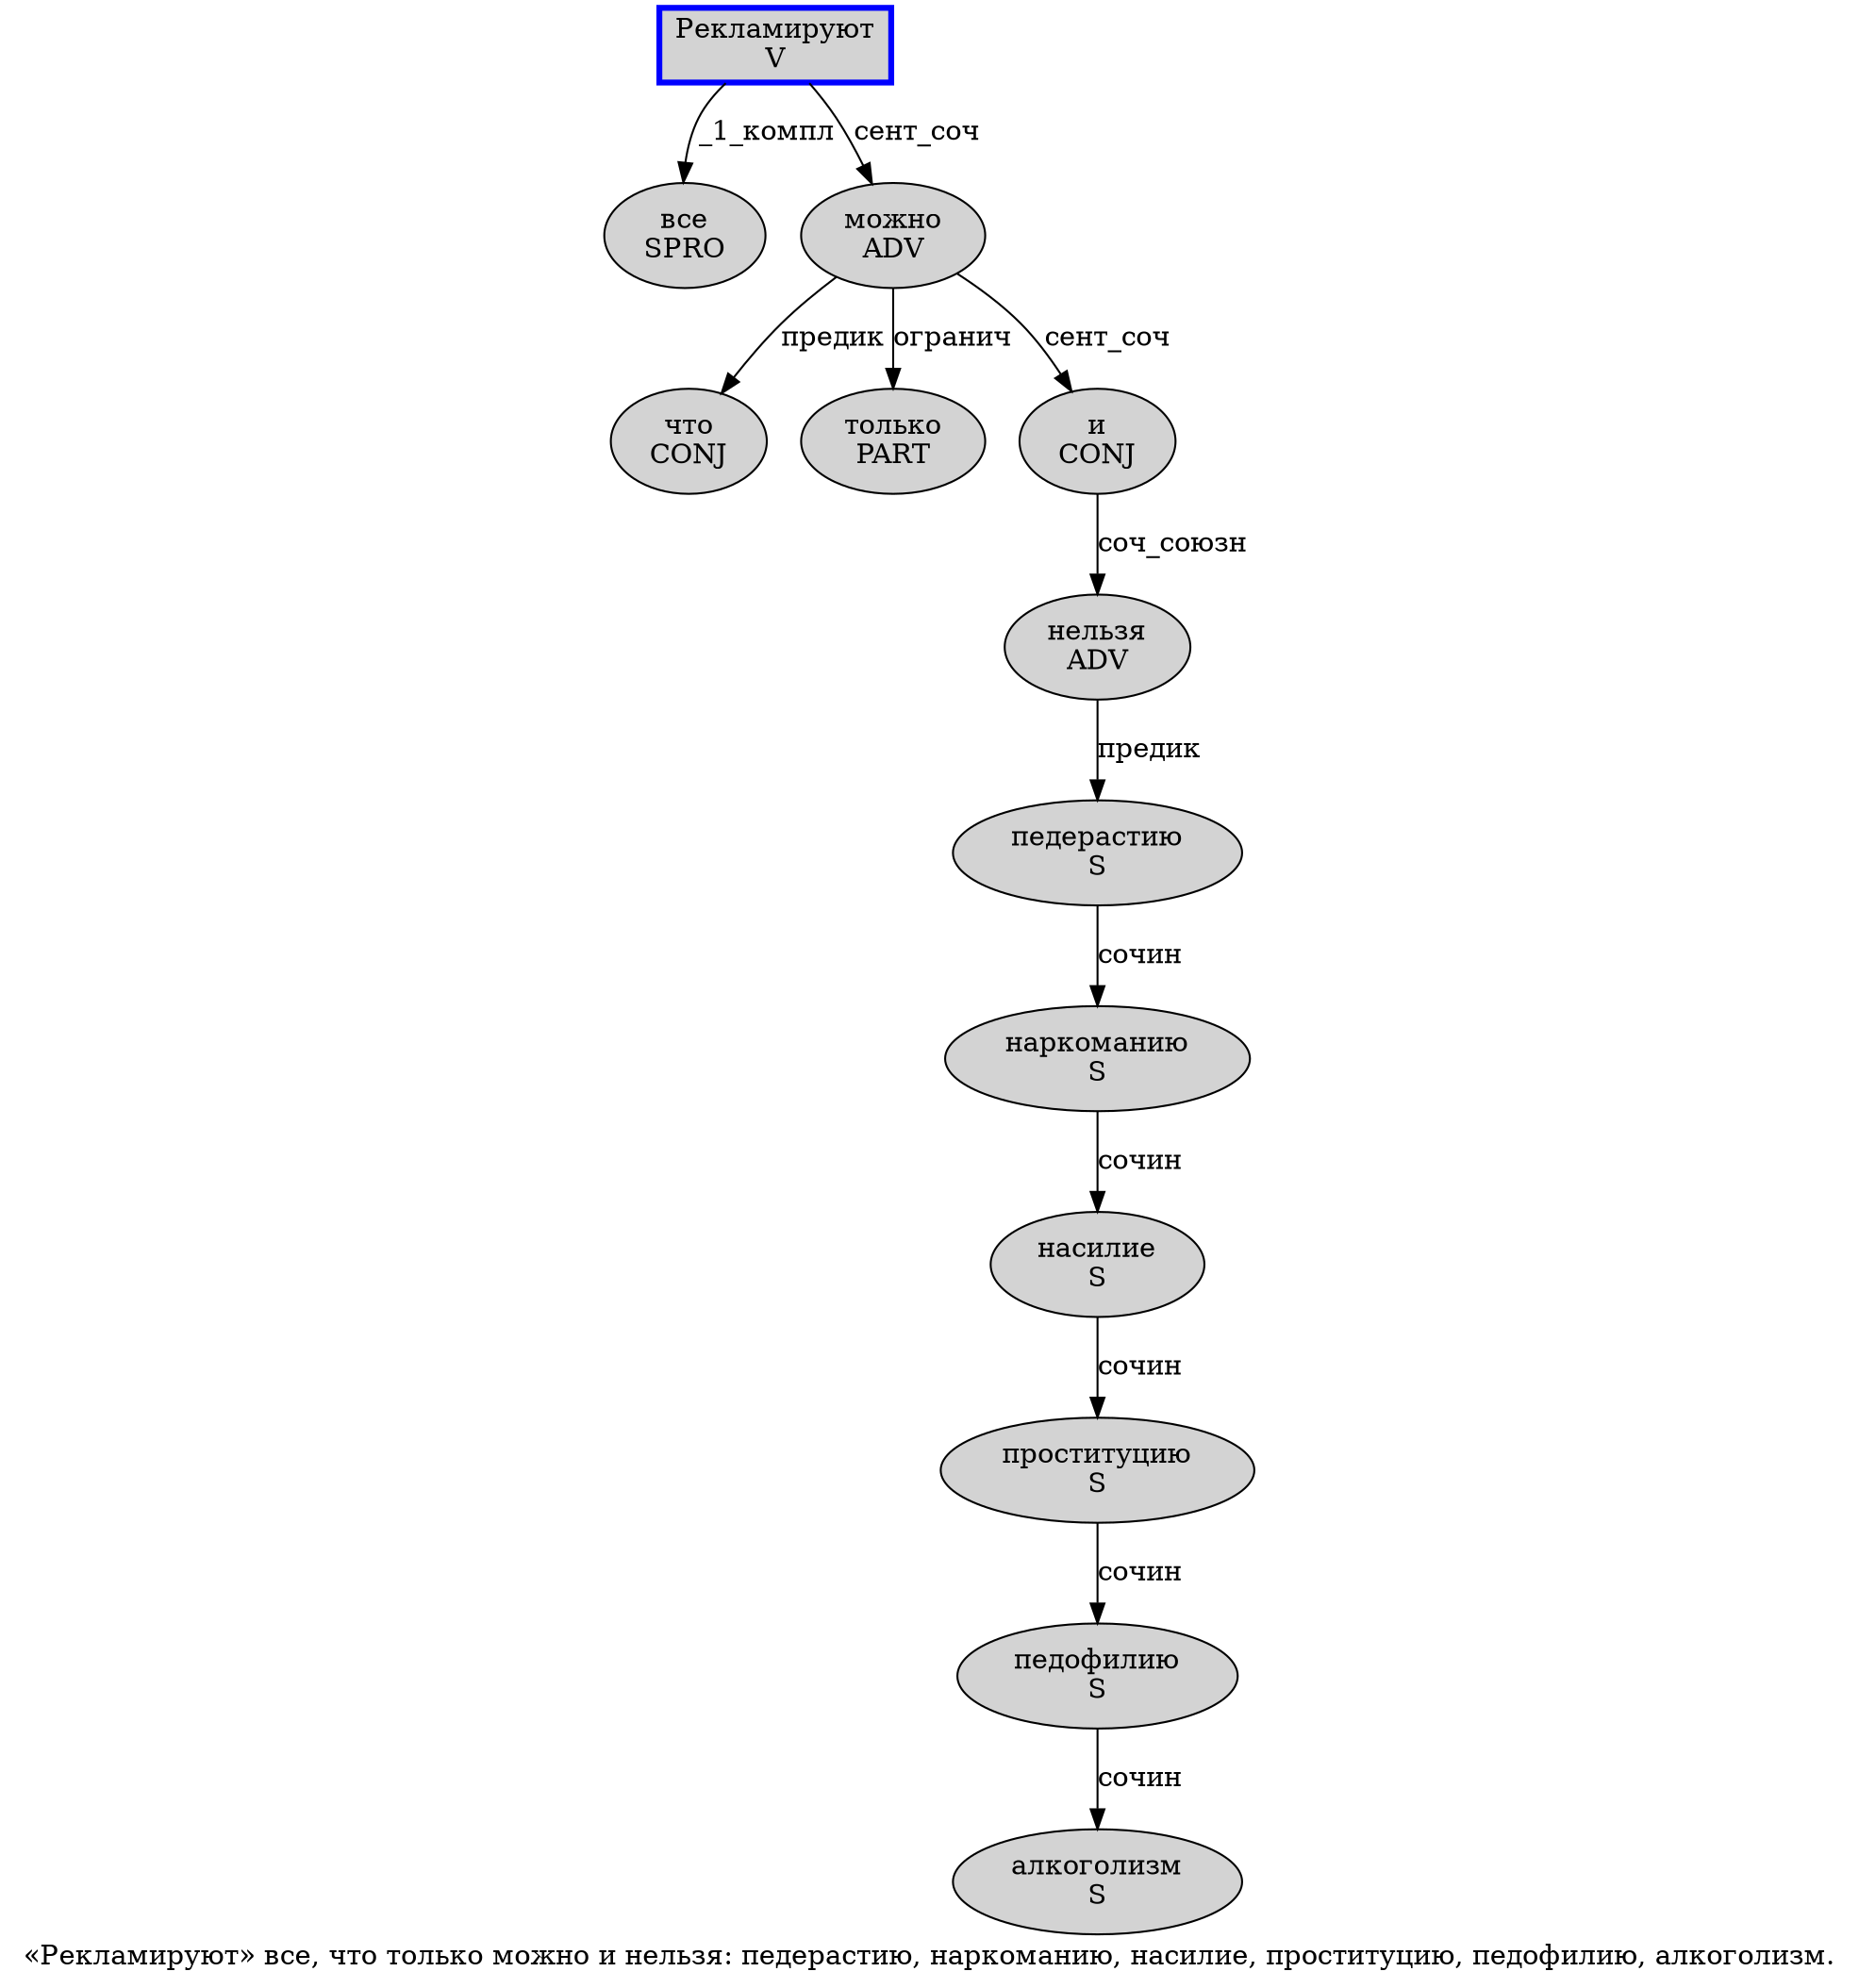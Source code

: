 digraph SENTENCE_4371 {
	graph [label="«Рекламируют» все, что только можно и нельзя: педерастию, наркоманию, насилие, проституцию, педофилию, алкоголизм."]
	node [style=filled]
		1 [label="Рекламируют
V" color=blue fillcolor=lightgray penwidth=3 shape=box]
		3 [label="все
SPRO" color="" fillcolor=lightgray penwidth=1 shape=ellipse]
		5 [label="что
CONJ" color="" fillcolor=lightgray penwidth=1 shape=ellipse]
		6 [label="только
PART" color="" fillcolor=lightgray penwidth=1 shape=ellipse]
		7 [label="можно
ADV" color="" fillcolor=lightgray penwidth=1 shape=ellipse]
		8 [label="и
CONJ" color="" fillcolor=lightgray penwidth=1 shape=ellipse]
		9 [label="нельзя
ADV" color="" fillcolor=lightgray penwidth=1 shape=ellipse]
		11 [label="педерастию
S" color="" fillcolor=lightgray penwidth=1 shape=ellipse]
		13 [label="наркоманию
S" color="" fillcolor=lightgray penwidth=1 shape=ellipse]
		15 [label="насилие
S" color="" fillcolor=lightgray penwidth=1 shape=ellipse]
		17 [label="проституцию
S" color="" fillcolor=lightgray penwidth=1 shape=ellipse]
		19 [label="педофилию
S" color="" fillcolor=lightgray penwidth=1 shape=ellipse]
		21 [label="алкоголизм
S" color="" fillcolor=lightgray penwidth=1 shape=ellipse]
			7 -> 5 [label="предик"]
			7 -> 6 [label="огранич"]
			7 -> 8 [label="сент_соч"]
			15 -> 17 [label="сочин"]
			9 -> 11 [label="предик"]
			1 -> 3 [label="_1_компл"]
			1 -> 7 [label="сент_соч"]
			8 -> 9 [label="соч_союзн"]
			13 -> 15 [label="сочин"]
			19 -> 21 [label="сочин"]
			17 -> 19 [label="сочин"]
			11 -> 13 [label="сочин"]
}